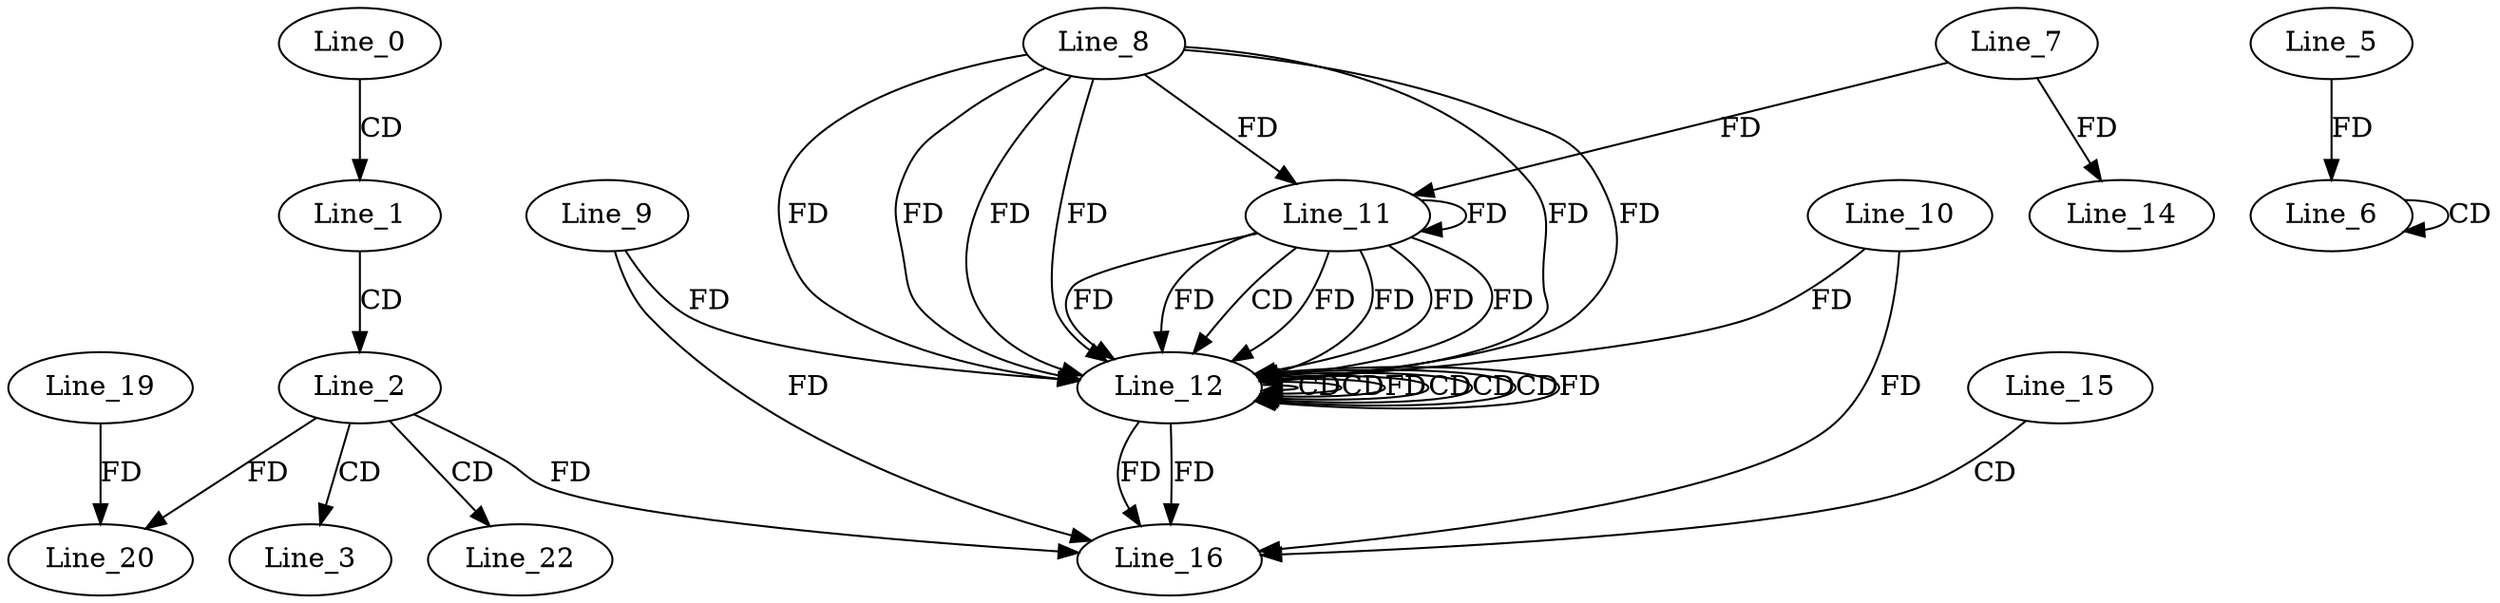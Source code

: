 digraph G {
  Line_0;
  Line_1;
  Line_2;
  Line_3;
  Line_6;
  Line_6;
  Line_5;
  Line_11;
  Line_8;
  Line_11;
  Line_7;
  Line_11;
  Line_12;
  Line_12;
  Line_12;
  Line_9;
  Line_12;
  Line_12;
  Line_12;
  Line_12;
  Line_12;
  Line_10;
  Line_12;
  Line_12;
  Line_14;
  Line_15;
  Line_16;
  Line_20;
  Line_19;
  Line_22;
  Line_0 -> Line_1 [ label="CD" ];
  Line_1 -> Line_2 [ label="CD" ];
  Line_2 -> Line_3 [ label="CD" ];
  Line_6 -> Line_6 [ label="CD" ];
  Line_5 -> Line_6 [ label="FD" ];
  Line_11 -> Line_11 [ label="FD" ];
  Line_8 -> Line_11 [ label="FD" ];
  Line_7 -> Line_11 [ label="FD" ];
  Line_11 -> Line_12 [ label="CD" ];
  Line_11 -> Line_12 [ label="FD" ];
  Line_8 -> Line_12 [ label="FD" ];
  Line_12 -> Line_12 [ label="CD" ];
  Line_11 -> Line_12 [ label="FD" ];
  Line_8 -> Line_12 [ label="FD" ];
  Line_12 -> Line_12 [ label="CD" ];
  Line_12 -> Line_12 [ label="FD" ];
  Line_9 -> Line_12 [ label="FD" ];
  Line_11 -> Line_12 [ label="FD" ];
  Line_8 -> Line_12 [ label="FD" ];
  Line_12 -> Line_12 [ label="CD" ];
  Line_11 -> Line_12 [ label="FD" ];
  Line_8 -> Line_12 [ label="FD" ];
  Line_12 -> Line_12 [ label="CD" ];
  Line_11 -> Line_12 [ label="FD" ];
  Line_8 -> Line_12 [ label="FD" ];
  Line_12 -> Line_12 [ label="CD" ];
  Line_12 -> Line_12 [ label="FD" ];
  Line_10 -> Line_12 [ label="FD" ];
  Line_11 -> Line_12 [ label="FD" ];
  Line_8 -> Line_12 [ label="FD" ];
  Line_7 -> Line_14 [ label="FD" ];
  Line_15 -> Line_16 [ label="CD" ];
  Line_2 -> Line_16 [ label="FD" ];
  Line_12 -> Line_16 [ label="FD" ];
  Line_10 -> Line_16 [ label="FD" ];
  Line_12 -> Line_16 [ label="FD" ];
  Line_9 -> Line_16 [ label="FD" ];
  Line_2 -> Line_20 [ label="FD" ];
  Line_19 -> Line_20 [ label="FD" ];
  Line_2 -> Line_22 [ label="CD" ];
}
